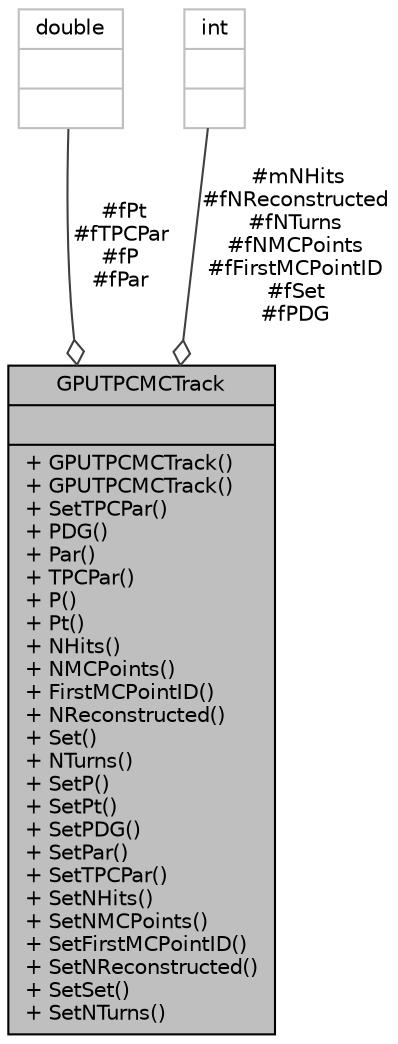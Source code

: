 digraph "GPUTPCMCTrack"
{
 // INTERACTIVE_SVG=YES
  bgcolor="transparent";
  edge [fontname="Helvetica",fontsize="10",labelfontname="Helvetica",labelfontsize="10"];
  node [fontname="Helvetica",fontsize="10",shape=record];
  Node1 [label="{GPUTPCMCTrack\n||+ GPUTPCMCTrack()\l+ GPUTPCMCTrack()\l+ SetTPCPar()\l+ PDG()\l+ Par()\l+ TPCPar()\l+ P()\l+ Pt()\l+ NHits()\l+ NMCPoints()\l+ FirstMCPointID()\l+ NReconstructed()\l+ Set()\l+ NTurns()\l+ SetP()\l+ SetPt()\l+ SetPDG()\l+ SetPar()\l+ SetTPCPar()\l+ SetNHits()\l+ SetNMCPoints()\l+ SetFirstMCPointID()\l+ SetNReconstructed()\l+ SetSet()\l+ SetNTurns()\l}",height=0.2,width=0.4,color="black", fillcolor="grey75", style="filled", fontcolor="black"];
  Node2 -> Node1 [color="grey25",fontsize="10",style="solid",label=" #fPt\n#fTPCPar\n#fP\n#fPar" ,arrowhead="odiamond",fontname="Helvetica"];
  Node2 [label="{double\n||}",height=0.2,width=0.4,color="grey75"];
  Node3 -> Node1 [color="grey25",fontsize="10",style="solid",label=" #mNHits\n#fNReconstructed\n#fNTurns\n#fNMCPoints\n#fFirstMCPointID\n#fSet\n#fPDG" ,arrowhead="odiamond",fontname="Helvetica"];
  Node3 [label="{int\n||}",height=0.2,width=0.4,color="grey75"];
}
